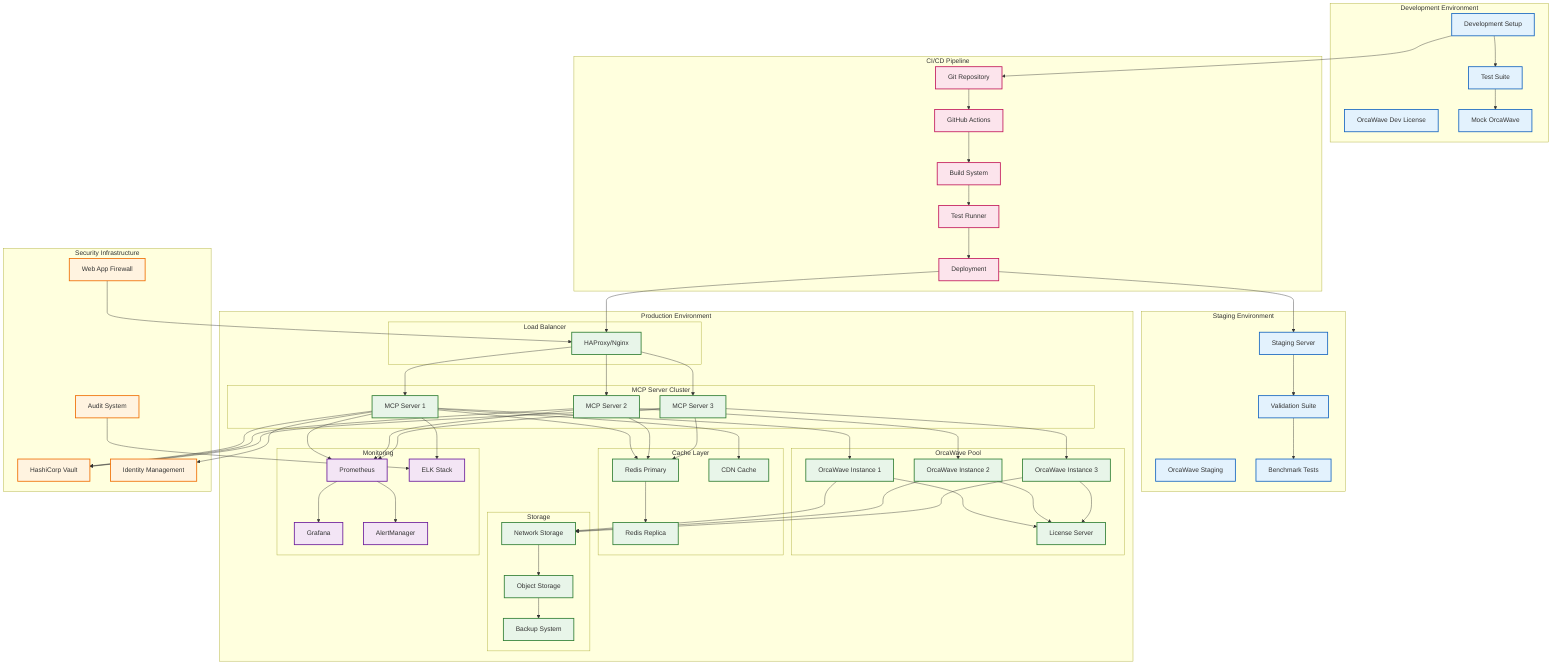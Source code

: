 graph TB
    subgraph "Development Environment"
        Dev[Development Setup]
        DevOW[OrcaWave Dev License]
        DevTest[Test Suite]
        DevMock[Mock OrcaWave]
    end
    
    subgraph "Staging Environment"
        Stage[Staging Server]
        StageOW[OrcaWave Staging]
        StageValid[Validation Suite]
        StageBench[Benchmark Tests]
    end
    
    subgraph "Production Environment"
        subgraph "Load Balancer"
            LB[HAProxy/Nginx]
        end
        
        subgraph "MCP Server Cluster"
            MCP1[MCP Server 1]
            MCP2[MCP Server 2]
            MCP3[MCP Server 3]
        end
        
        subgraph "OrcaWave Pool"
            OW1[OrcaWave Instance 1]
            OW2[OrcaWave Instance 2]
            OW3[OrcaWave Instance 3]
            OWLic[License Server]
        end
        
        subgraph "Cache Layer"
            Redis1[Redis Primary]
            Redis2[Redis Replica]
            CDN[CDN Cache]
        end
        
        subgraph "Storage"
            NAS[Network Storage]
            S3[Object Storage]
            Backup[Backup System]
        end
        
        subgraph "Monitoring"
            Prom[Prometheus]
            Graf[Grafana]
            Alert[AlertManager]
            Logs[ELK Stack]
        end
    end
    
    subgraph "Security Infrastructure"
        WAF[Web App Firewall]
        Vault[HashiCorp Vault]
        IAM[Identity Management]
        Audit[Audit System]
    end
    
    subgraph "CI/CD Pipeline"
        Git[Git Repository]
        CI[GitHub Actions]
        Build[Build System]
        Test[Test Runner]
        Deploy[Deployment]
    end
    
    %% Development flow
    Dev --> DevTest
    DevTest --> DevMock
    Dev --> Git
    
    %% CI/CD flow
    Git --> CI
    CI --> Build
    Build --> Test
    Test --> Deploy
    
    %% Deployment flow
    Deploy --> Stage
    Stage --> StageValid
    StageValid --> StageBench
    
    Deploy --> LB
    
    %% Production connections
    LB --> MCP1
    LB --> MCP2
    LB --> MCP3
    
    MCP1 --> OW1
    MCP2 --> OW2
    MCP3 --> OW3
    
    OW1 --> OWLic
    OW2 --> OWLic
    OW3 --> OWLic
    
    %% Cache connections
    MCP1 --> Redis1
    MCP2 --> Redis1
    MCP3 --> Redis1
    Redis1 --> Redis2
    MCP1 --> CDN
    
    %% Storage connections
    OW1 --> NAS
    OW2 --> NAS
    OW3 --> NAS
    NAS --> S3
    S3 --> Backup
    
    %% Security
    WAF --> LB
    MCP1 --> Vault
    MCP2 --> Vault
    MCP3 --> Vault
    MCP1 --> IAM
    Audit --> Logs
    
    %% Monitoring
    MCP1 --> Prom
    MCP2 --> Prom
    MCP3 --> Prom
    Prom --> Graf
    Prom --> Alert
    MCP1 --> Logs
    
    %% Styling
    classDef dev fill:#e3f2fd,stroke:#1565c0,stroke-width:2px
    classDef prod fill:#e8f5e9,stroke:#2e7d32,stroke-width:2px
    classDef security fill:#fff3e0,stroke:#ef6c00,stroke-width:2px
    classDef monitor fill:#f3e5f5,stroke:#6a1b9a,stroke-width:2px
    classDef cicd fill:#fce4ec,stroke:#c2185b,stroke-width:2px
    
    class Dev,DevOW,DevTest,DevMock,Stage,StageOW,StageValid,StageBench dev
    class LB,MCP1,MCP2,MCP3,OW1,OW2,OW3,OWLic,Redis1,Redis2,CDN,NAS,S3,Backup prod
    class WAF,Vault,IAM,Audit security
    class Prom,Graf,Alert,Logs monitor
    class Git,CI,Build,Test,Deploy cicd